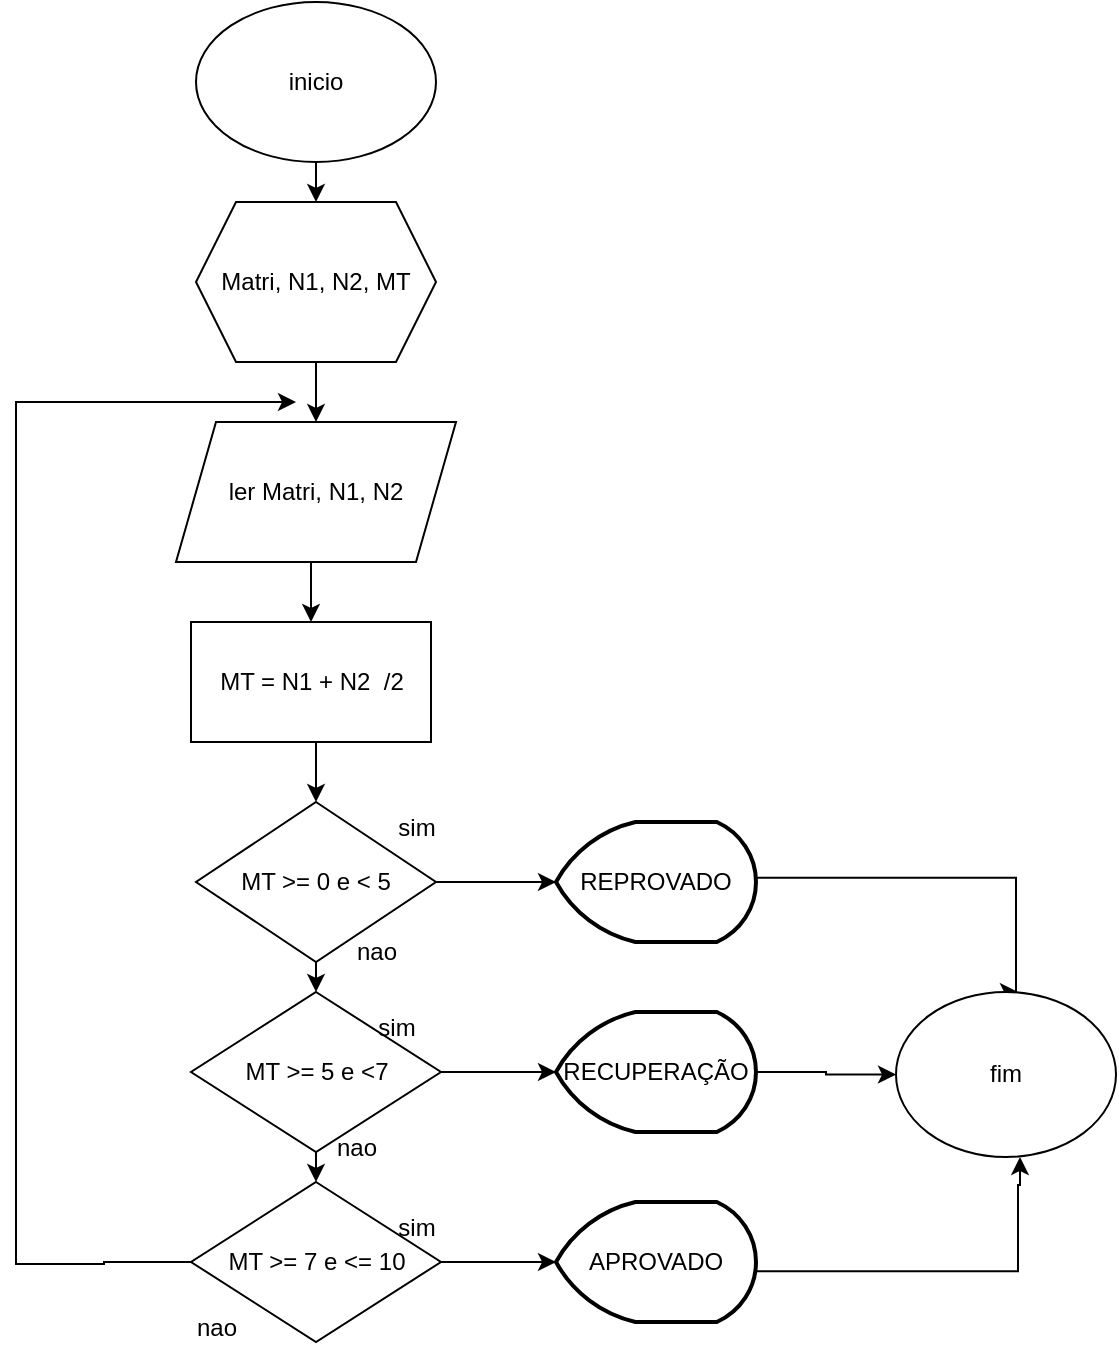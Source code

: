 <mxfile version="24.7.8">
  <diagram name="Página-1" id="sLdSfXV4E3dUX-eIANT5">
    <mxGraphModel dx="880" dy="482" grid="1" gridSize="10" guides="1" tooltips="1" connect="1" arrows="1" fold="1" page="1" pageScale="1" pageWidth="827" pageHeight="1169" math="0" shadow="0">
      <root>
        <mxCell id="0" />
        <mxCell id="1" parent="0" />
        <mxCell id="zEo0KxD78brMqZhZo819-3" style="edgeStyle=orthogonalEdgeStyle;rounded=0;orthogonalLoop=1;jettySize=auto;html=1;exitX=0.5;exitY=1;exitDx=0;exitDy=0;entryX=0.5;entryY=0;entryDx=0;entryDy=0;" edge="1" parent="1" source="zEo0KxD78brMqZhZo819-1" target="zEo0KxD78brMqZhZo819-2">
          <mxGeometry relative="1" as="geometry" />
        </mxCell>
        <mxCell id="zEo0KxD78brMqZhZo819-1" value="inicio" style="ellipse;whiteSpace=wrap;html=1;" vertex="1" parent="1">
          <mxGeometry x="340" y="90" width="120" height="80" as="geometry" />
        </mxCell>
        <mxCell id="zEo0KxD78brMqZhZo819-5" style="edgeStyle=orthogonalEdgeStyle;rounded=0;orthogonalLoop=1;jettySize=auto;html=1;exitX=0.5;exitY=1;exitDx=0;exitDy=0;entryX=0.5;entryY=0;entryDx=0;entryDy=0;" edge="1" parent="1" source="zEo0KxD78brMqZhZo819-2" target="zEo0KxD78brMqZhZo819-4">
          <mxGeometry relative="1" as="geometry" />
        </mxCell>
        <mxCell id="zEo0KxD78brMqZhZo819-2" value="Matri, N1, N2, MT" style="shape=hexagon;perimeter=hexagonPerimeter2;whiteSpace=wrap;html=1;fixedSize=1;" vertex="1" parent="1">
          <mxGeometry x="340" y="190" width="120" height="80" as="geometry" />
        </mxCell>
        <mxCell id="zEo0KxD78brMqZhZo819-7" style="edgeStyle=orthogonalEdgeStyle;rounded=0;orthogonalLoop=1;jettySize=auto;html=1;exitX=0.5;exitY=1;exitDx=0;exitDy=0;entryX=0.5;entryY=0;entryDx=0;entryDy=0;" edge="1" parent="1" source="zEo0KxD78brMqZhZo819-4" target="zEo0KxD78brMqZhZo819-6">
          <mxGeometry relative="1" as="geometry" />
        </mxCell>
        <mxCell id="zEo0KxD78brMqZhZo819-4" value="ler Matri, N1, N2" style="shape=parallelogram;perimeter=parallelogramPerimeter;whiteSpace=wrap;html=1;fixedSize=1;" vertex="1" parent="1">
          <mxGeometry x="330" y="300" width="140" height="70" as="geometry" />
        </mxCell>
        <mxCell id="zEo0KxD78brMqZhZo819-11" style="edgeStyle=orthogonalEdgeStyle;rounded=0;orthogonalLoop=1;jettySize=auto;html=1;exitX=0.5;exitY=1;exitDx=0;exitDy=0;entryX=0.5;entryY=0;entryDx=0;entryDy=0;" edge="1" parent="1" source="zEo0KxD78brMqZhZo819-6" target="zEo0KxD78brMqZhZo819-8">
          <mxGeometry relative="1" as="geometry" />
        </mxCell>
        <mxCell id="zEo0KxD78brMqZhZo819-6" value="MT = N1 + N2&amp;nbsp; /2" style="rounded=0;whiteSpace=wrap;html=1;" vertex="1" parent="1">
          <mxGeometry x="337.5" y="400" width="120" height="60" as="geometry" />
        </mxCell>
        <mxCell id="zEo0KxD78brMqZhZo819-12" style="edgeStyle=orthogonalEdgeStyle;rounded=0;orthogonalLoop=1;jettySize=auto;html=1;exitX=0.5;exitY=1;exitDx=0;exitDy=0;entryX=0.5;entryY=0;entryDx=0;entryDy=0;" edge="1" parent="1" source="zEo0KxD78brMqZhZo819-8" target="zEo0KxD78brMqZhZo819-9">
          <mxGeometry relative="1" as="geometry" />
        </mxCell>
        <mxCell id="zEo0KxD78brMqZhZo819-8" value="MT &amp;gt;= 0 e &amp;lt; 5" style="rhombus;whiteSpace=wrap;html=1;" vertex="1" parent="1">
          <mxGeometry x="340" y="490" width="120" height="80" as="geometry" />
        </mxCell>
        <mxCell id="zEo0KxD78brMqZhZo819-13" style="edgeStyle=orthogonalEdgeStyle;rounded=0;orthogonalLoop=1;jettySize=auto;html=1;exitX=0.5;exitY=1;exitDx=0;exitDy=0;entryX=0.5;entryY=0;entryDx=0;entryDy=0;" edge="1" parent="1" source="zEo0KxD78brMqZhZo819-9" target="zEo0KxD78brMqZhZo819-10">
          <mxGeometry relative="1" as="geometry" />
        </mxCell>
        <mxCell id="zEo0KxD78brMqZhZo819-9" value="MT &amp;gt;= 5 e &amp;lt;7" style="rhombus;whiteSpace=wrap;html=1;" vertex="1" parent="1">
          <mxGeometry x="337.5" y="585" width="125" height="80" as="geometry" />
        </mxCell>
        <mxCell id="zEo0KxD78brMqZhZo819-31" style="edgeStyle=orthogonalEdgeStyle;rounded=0;orthogonalLoop=1;jettySize=auto;html=1;exitX=0;exitY=0.5;exitDx=0;exitDy=0;" edge="1" parent="1" source="zEo0KxD78brMqZhZo819-10">
          <mxGeometry relative="1" as="geometry">
            <mxPoint x="390" y="290" as="targetPoint" />
            <Array as="points">
              <mxPoint x="294" y="720" />
              <mxPoint x="294" y="721" />
              <mxPoint x="250" y="721" />
              <mxPoint x="250" y="290" />
            </Array>
          </mxGeometry>
        </mxCell>
        <mxCell id="zEo0KxD78brMqZhZo819-10" value="MT &amp;gt;= 7 e &amp;lt;= 10" style="rhombus;whiteSpace=wrap;html=1;" vertex="1" parent="1">
          <mxGeometry x="337.5" y="680" width="125" height="80" as="geometry" />
        </mxCell>
        <mxCell id="zEo0KxD78brMqZhZo819-22" style="edgeStyle=orthogonalEdgeStyle;rounded=0;orthogonalLoop=1;jettySize=auto;html=1;" edge="1" parent="1">
          <mxGeometry relative="1" as="geometry">
            <mxPoint x="751" y="585" as="targetPoint" />
            <mxPoint x="620" y="527.9" as="sourcePoint" />
            <Array as="points">
              <mxPoint x="750" y="527.9" />
              <mxPoint x="750" y="584.9" />
            </Array>
          </mxGeometry>
        </mxCell>
        <mxCell id="zEo0KxD78brMqZhZo819-14" value="REPROVADO" style="strokeWidth=2;html=1;shape=mxgraph.flowchart.display;whiteSpace=wrap;" vertex="1" parent="1">
          <mxGeometry x="520" y="500" width="100" height="60" as="geometry" />
        </mxCell>
        <mxCell id="zEo0KxD78brMqZhZo819-24" style="edgeStyle=orthogonalEdgeStyle;rounded=0;orthogonalLoop=1;jettySize=auto;html=1;" edge="1" parent="1">
          <mxGeometry relative="1" as="geometry">
            <mxPoint x="752" y="667.5" as="targetPoint" />
            <mxPoint x="620" y="724.58" as="sourcePoint" />
            <Array as="points">
              <mxPoint x="751" y="724.48" />
              <mxPoint x="751" y="681.48" />
              <mxPoint x="752" y="681.48" />
            </Array>
          </mxGeometry>
        </mxCell>
        <mxCell id="zEo0KxD78brMqZhZo819-16" value="APROVADO" style="strokeWidth=2;html=1;shape=mxgraph.flowchart.display;whiteSpace=wrap;" vertex="1" parent="1">
          <mxGeometry x="520" y="690" width="100" height="60" as="geometry" />
        </mxCell>
        <mxCell id="zEo0KxD78brMqZhZo819-23" style="edgeStyle=orthogonalEdgeStyle;rounded=0;orthogonalLoop=1;jettySize=auto;html=1;entryX=0;entryY=0.5;entryDx=0;entryDy=0;" edge="1" parent="1" source="zEo0KxD78brMqZhZo819-17" target="zEo0KxD78brMqZhZo819-21">
          <mxGeometry relative="1" as="geometry" />
        </mxCell>
        <mxCell id="zEo0KxD78brMqZhZo819-17" value="RECUPERAÇÃO" style="strokeWidth=2;html=1;shape=mxgraph.flowchart.display;whiteSpace=wrap;" vertex="1" parent="1">
          <mxGeometry x="520" y="595" width="100" height="60" as="geometry" />
        </mxCell>
        <mxCell id="zEo0KxD78brMqZhZo819-18" style="edgeStyle=orthogonalEdgeStyle;rounded=0;orthogonalLoop=1;jettySize=auto;html=1;entryX=0;entryY=0.5;entryDx=0;entryDy=0;entryPerimeter=0;" edge="1" parent="1" source="zEo0KxD78brMqZhZo819-8" target="zEo0KxD78brMqZhZo819-14">
          <mxGeometry relative="1" as="geometry" />
        </mxCell>
        <mxCell id="zEo0KxD78brMqZhZo819-19" style="edgeStyle=orthogonalEdgeStyle;rounded=0;orthogonalLoop=1;jettySize=auto;html=1;entryX=0;entryY=0.5;entryDx=0;entryDy=0;entryPerimeter=0;" edge="1" parent="1" source="zEo0KxD78brMqZhZo819-9" target="zEo0KxD78brMqZhZo819-17">
          <mxGeometry relative="1" as="geometry" />
        </mxCell>
        <mxCell id="zEo0KxD78brMqZhZo819-20" style="edgeStyle=orthogonalEdgeStyle;rounded=0;orthogonalLoop=1;jettySize=auto;html=1;entryX=0;entryY=0.5;entryDx=0;entryDy=0;entryPerimeter=0;" edge="1" parent="1" source="zEo0KxD78brMqZhZo819-10" target="zEo0KxD78brMqZhZo819-16">
          <mxGeometry relative="1" as="geometry" />
        </mxCell>
        <mxCell id="zEo0KxD78brMqZhZo819-21" value="fim" style="ellipse;whiteSpace=wrap;html=1;" vertex="1" parent="1">
          <mxGeometry x="690" y="585" width="110" height="82.5" as="geometry" />
        </mxCell>
        <mxCell id="zEo0KxD78brMqZhZo819-25" value="sim" style="text;html=1;align=center;verticalAlign=middle;resizable=0;points=[];autosize=1;strokeColor=none;fillColor=none;" vertex="1" parent="1">
          <mxGeometry x="430" y="488" width="40" height="30" as="geometry" />
        </mxCell>
        <mxCell id="zEo0KxD78brMqZhZo819-26" value="nao" style="text;html=1;align=center;verticalAlign=middle;resizable=0;points=[];autosize=1;strokeColor=none;fillColor=none;" vertex="1" parent="1">
          <mxGeometry x="410" y="550" width="40" height="30" as="geometry" />
        </mxCell>
        <mxCell id="zEo0KxD78brMqZhZo819-27" value="sim" style="text;html=1;align=center;verticalAlign=middle;resizable=0;points=[];autosize=1;strokeColor=none;fillColor=none;" vertex="1" parent="1">
          <mxGeometry x="420" y="588" width="40" height="30" as="geometry" />
        </mxCell>
        <mxCell id="zEo0KxD78brMqZhZo819-28" value="nao" style="text;html=1;align=center;verticalAlign=middle;resizable=0;points=[];autosize=1;strokeColor=none;fillColor=none;" vertex="1" parent="1">
          <mxGeometry x="400" y="648" width="40" height="30" as="geometry" />
        </mxCell>
        <mxCell id="zEo0KxD78brMqZhZo819-29" value="sim" style="text;html=1;align=center;verticalAlign=middle;resizable=0;points=[];autosize=1;strokeColor=none;fillColor=none;" vertex="1" parent="1">
          <mxGeometry x="430" y="688" width="40" height="30" as="geometry" />
        </mxCell>
        <mxCell id="zEo0KxD78brMqZhZo819-30" value="nao" style="text;html=1;align=center;verticalAlign=middle;resizable=0;points=[];autosize=1;strokeColor=none;fillColor=none;" vertex="1" parent="1">
          <mxGeometry x="330" y="738" width="40" height="30" as="geometry" />
        </mxCell>
      </root>
    </mxGraphModel>
  </diagram>
</mxfile>
